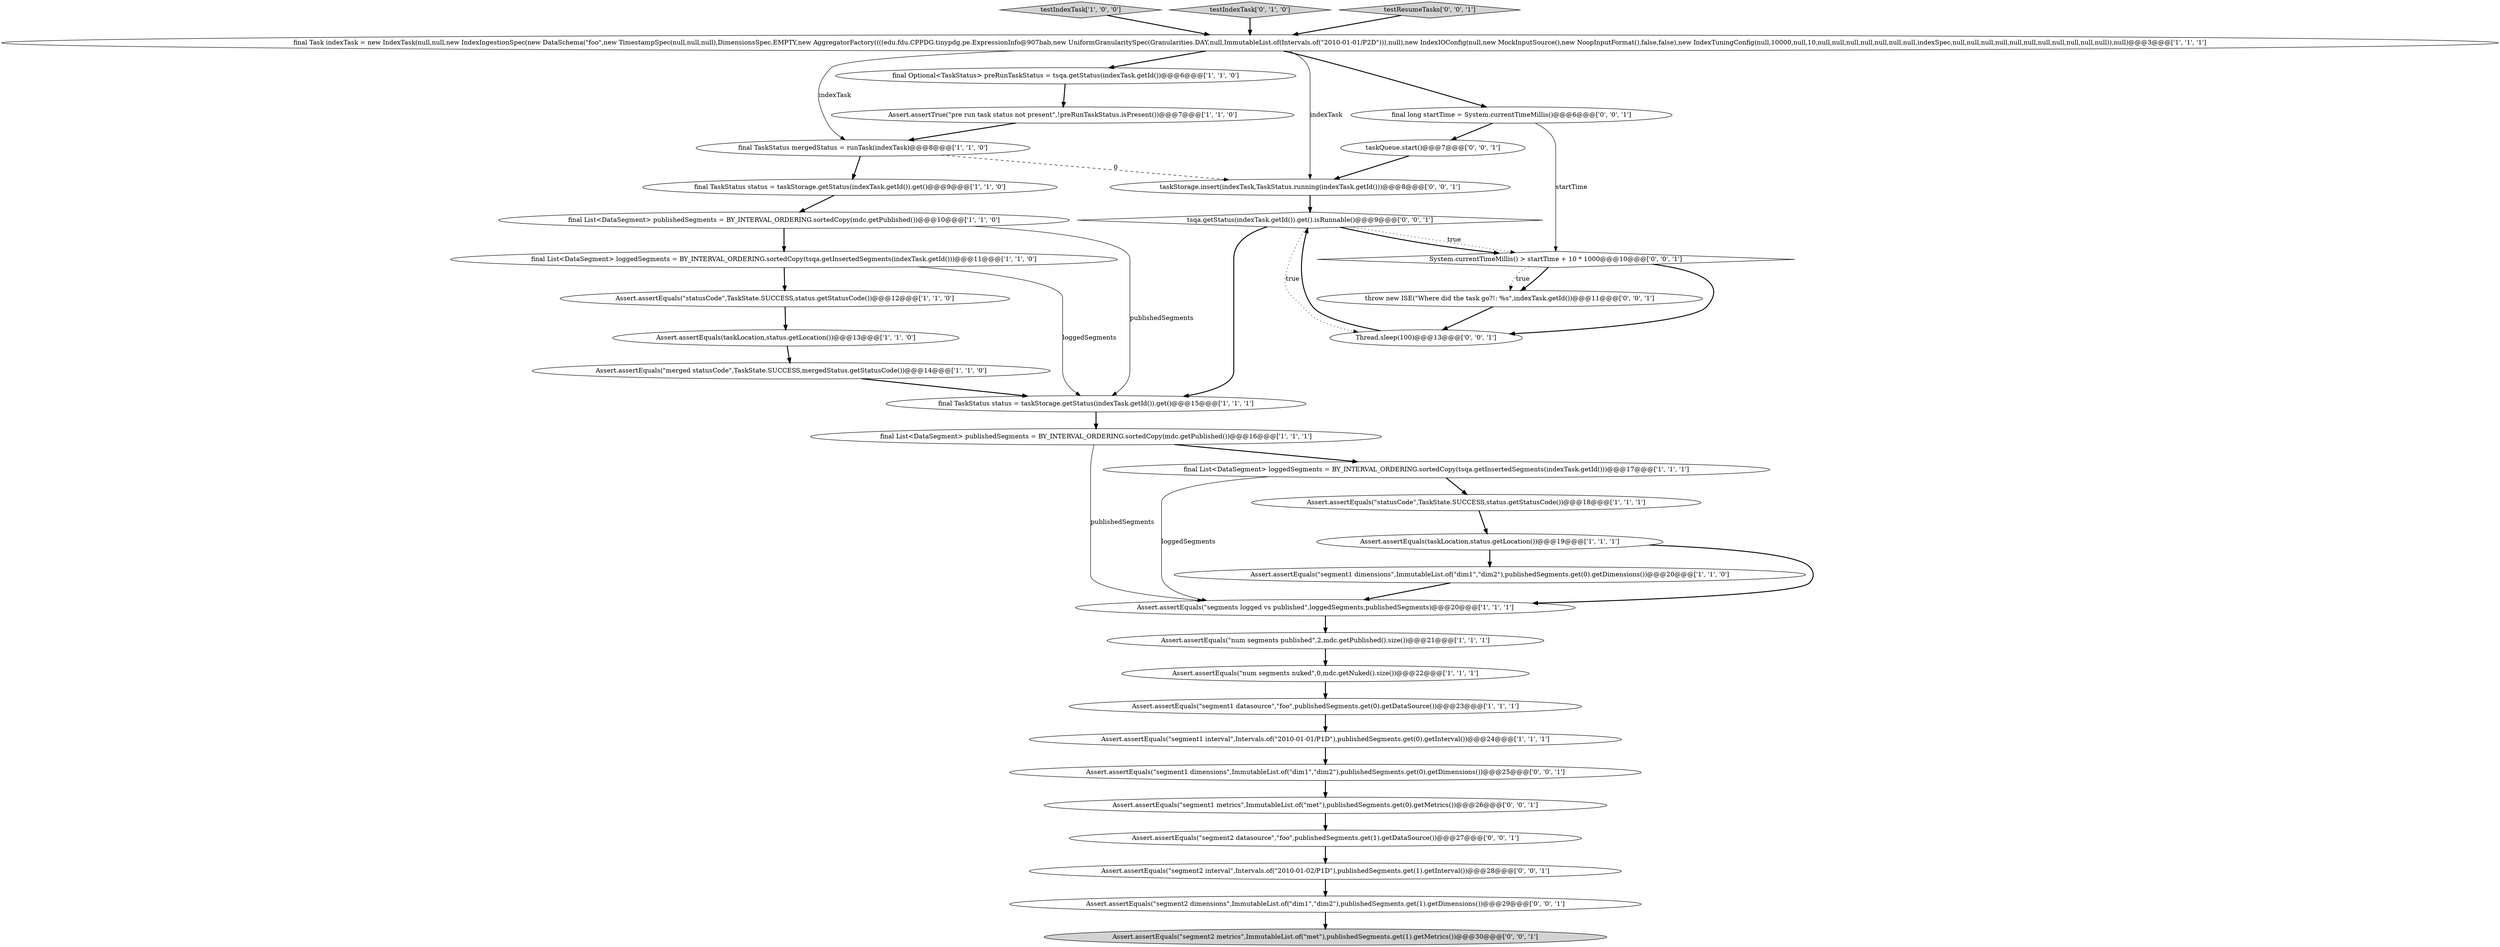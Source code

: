 digraph {
21 [style = filled, label = "final List<DataSegment> publishedSegments = BY_INTERVAL_ORDERING.sortedCopy(mdc.getPublished())@@@16@@@['1', '1', '1']", fillcolor = white, shape = ellipse image = "AAA0AAABBB1BBB"];
10 [style = filled, label = "Assert.assertEquals(\"statusCode\",TaskState.SUCCESS,status.getStatusCode())@@@12@@@['1', '1', '0']", fillcolor = white, shape = ellipse image = "AAA0AAABBB1BBB"];
27 [style = filled, label = "taskStorage.insert(indexTask,TaskStatus.running(indexTask.getId()))@@@8@@@['0', '0', '1']", fillcolor = white, shape = ellipse image = "AAA0AAABBB3BBB"];
34 [style = filled, label = "Assert.assertEquals(\"segment2 interval\",Intervals.of(\"2010-01-02/P1D\"),publishedSegments.get(1).getInterval())@@@28@@@['0', '0', '1']", fillcolor = white, shape = ellipse image = "AAA0AAABBB3BBB"];
15 [style = filled, label = "Assert.assertEquals(\"segment1 interval\",Intervals.of(\"2010-01-01/P1D\"),publishedSegments.get(0).getInterval())@@@24@@@['1', '1', '1']", fillcolor = white, shape = ellipse image = "AAA0AAABBB1BBB"];
18 [style = filled, label = "final TaskStatus status = taskStorage.getStatus(indexTask.getId()).get()@@@15@@@['1', '1', '1']", fillcolor = white, shape = ellipse image = "AAA0AAABBB1BBB"];
9 [style = filled, label = "final List<DataSegment> loggedSegments = BY_INTERVAL_ORDERING.sortedCopy(tsqa.getInsertedSegments(indexTask.getId()))@@@17@@@['1', '1', '1']", fillcolor = white, shape = ellipse image = "AAA0AAABBB1BBB"];
26 [style = filled, label = "Assert.assertEquals(\"segment2 dimensions\",ImmutableList.of(\"dim1\",\"dim2\"),publishedSegments.get(1).getDimensions())@@@29@@@['0', '0', '1']", fillcolor = white, shape = ellipse image = "AAA0AAABBB3BBB"];
12 [style = filled, label = "Assert.assertEquals(\"merged statusCode\",TaskState.SUCCESS,mergedStatus.getStatusCode())@@@14@@@['1', '1', '0']", fillcolor = white, shape = ellipse image = "AAA0AAABBB1BBB"];
24 [style = filled, label = "Assert.assertEquals(\"segment2 datasource\",\"foo\",publishedSegments.get(1).getDataSource())@@@27@@@['0', '0', '1']", fillcolor = white, shape = ellipse image = "AAA0AAABBB3BBB"];
31 [style = filled, label = "Thread.sleep(100)@@@13@@@['0', '0', '1']", fillcolor = white, shape = ellipse image = "AAA0AAABBB3BBB"];
17 [style = filled, label = "final List<DataSegment> publishedSegments = BY_INTERVAL_ORDERING.sortedCopy(mdc.getPublished())@@@10@@@['1', '1', '0']", fillcolor = white, shape = ellipse image = "AAA0AAABBB1BBB"];
16 [style = filled, label = "final Task indexTask = new IndexTask(null,null,new IndexIngestionSpec(new DataSchema(\"foo\",new TimestampSpec(null,null,null),DimensionsSpec.EMPTY,new AggregatorFactory((((edu.fdu.CPPDG.tinypdg.pe.ExpressionInfo@907bab,new UniformGranularitySpec(Granularities.DAY,null,ImmutableList.of(Intervals.of(\"2010-01-01/P2D\"))),null),new IndexIOConfig(null,new MockInputSource(),new NoopInputFormat(),false,false),new IndexTuningConfig(null,10000,null,10,null,null,null,null,null,null,null,indexSpec,null,null,null,null,null,null,null,null,null,null,null)),null)@@@3@@@['1', '1', '1']", fillcolor = white, shape = ellipse image = "AAA0AAABBB1BBB"];
28 [style = filled, label = "System.currentTimeMillis() > startTime + 10 * 1000@@@10@@@['0', '0', '1']", fillcolor = white, shape = diamond image = "AAA0AAABBB3BBB"];
7 [style = filled, label = "final TaskStatus status = taskStorage.getStatus(indexTask.getId()).get()@@@9@@@['1', '1', '0']", fillcolor = white, shape = ellipse image = "AAA0AAABBB1BBB"];
4 [style = filled, label = "Assert.assertEquals(taskLocation,status.getLocation())@@@13@@@['1', '1', '0']", fillcolor = white, shape = ellipse image = "AAA0AAABBB1BBB"];
23 [style = filled, label = "Assert.assertEquals(\"segment2 metrics\",ImmutableList.of(\"met\"),publishedSegments.get(1).getMetrics())@@@30@@@['0', '0', '1']", fillcolor = lightgray, shape = ellipse image = "AAA0AAABBB3BBB"];
1 [style = filled, label = "Assert.assertEquals(taskLocation,status.getLocation())@@@19@@@['1', '1', '1']", fillcolor = white, shape = ellipse image = "AAA0AAABBB1BBB"];
20 [style = filled, label = "final Optional<TaskStatus> preRunTaskStatus = tsqa.getStatus(indexTask.getId())@@@6@@@['1', '1', '0']", fillcolor = white, shape = ellipse image = "AAA0AAABBB1BBB"];
0 [style = filled, label = "Assert.assertTrue(\"pre run task status not present\",!preRunTaskStatus.isPresent())@@@7@@@['1', '1', '0']", fillcolor = white, shape = ellipse image = "AAA0AAABBB1BBB"];
13 [style = filled, label = "Assert.assertEquals(\"statusCode\",TaskState.SUCCESS,status.getStatusCode())@@@18@@@['1', '1', '1']", fillcolor = white, shape = ellipse image = "AAA0AAABBB1BBB"];
14 [style = filled, label = "Assert.assertEquals(\"num segments nuked\",0,mdc.getNuked().size())@@@22@@@['1', '1', '1']", fillcolor = white, shape = ellipse image = "AAA0AAABBB1BBB"];
29 [style = filled, label = "Assert.assertEquals(\"segment1 metrics\",ImmutableList.of(\"met\"),publishedSegments.get(0).getMetrics())@@@26@@@['0', '0', '1']", fillcolor = white, shape = ellipse image = "AAA0AAABBB3BBB"];
33 [style = filled, label = "Assert.assertEquals(\"segment1 dimensions\",ImmutableList.of(\"dim1\",\"dim2\"),publishedSegments.get(0).getDimensions())@@@25@@@['0', '0', '1']", fillcolor = white, shape = ellipse image = "AAA0AAABBB3BBB"];
19 [style = filled, label = "Assert.assertEquals(\"segments logged vs published\",loggedSegments,publishedSegments)@@@20@@@['1', '1', '1']", fillcolor = white, shape = ellipse image = "AAA0AAABBB1BBB"];
25 [style = filled, label = "tsqa.getStatus(indexTask.getId()).get().isRunnable()@@@9@@@['0', '0', '1']", fillcolor = white, shape = diamond image = "AAA0AAABBB3BBB"];
3 [style = filled, label = "final List<DataSegment> loggedSegments = BY_INTERVAL_ORDERING.sortedCopy(tsqa.getInsertedSegments(indexTask.getId()))@@@11@@@['1', '1', '0']", fillcolor = white, shape = ellipse image = "AAA0AAABBB1BBB"];
6 [style = filled, label = "testIndexTask['1', '0', '0']", fillcolor = lightgray, shape = diamond image = "AAA0AAABBB1BBB"];
32 [style = filled, label = "final long startTime = System.currentTimeMillis()@@@6@@@['0', '0', '1']", fillcolor = white, shape = ellipse image = "AAA0AAABBB3BBB"];
22 [style = filled, label = "testIndexTask['0', '1', '0']", fillcolor = lightgray, shape = diamond image = "AAA0AAABBB2BBB"];
2 [style = filled, label = "Assert.assertEquals(\"num segments published\",2,mdc.getPublished().size())@@@21@@@['1', '1', '1']", fillcolor = white, shape = ellipse image = "AAA0AAABBB1BBB"];
36 [style = filled, label = "throw new ISE(\"Where did the task go?!: %s\",indexTask.getId())@@@11@@@['0', '0', '1']", fillcolor = white, shape = ellipse image = "AAA0AAABBB3BBB"];
35 [style = filled, label = "testResumeTasks['0', '0', '1']", fillcolor = lightgray, shape = diamond image = "AAA0AAABBB3BBB"];
30 [style = filled, label = "taskQueue.start()@@@7@@@['0', '0', '1']", fillcolor = white, shape = ellipse image = "AAA0AAABBB3BBB"];
5 [style = filled, label = "Assert.assertEquals(\"segment1 dimensions\",ImmutableList.of(\"dim1\",\"dim2\"),publishedSegments.get(0).getDimensions())@@@20@@@['1', '1', '0']", fillcolor = white, shape = ellipse image = "AAA0AAABBB1BBB"];
8 [style = filled, label = "final TaskStatus mergedStatus = runTask(indexTask)@@@8@@@['1', '1', '0']", fillcolor = white, shape = ellipse image = "AAA0AAABBB1BBB"];
11 [style = filled, label = "Assert.assertEquals(\"segment1 datasource\",\"foo\",publishedSegments.get(0).getDataSource())@@@23@@@['1', '1', '1']", fillcolor = white, shape = ellipse image = "AAA0AAABBB1BBB"];
1->5 [style = bold, label=""];
21->19 [style = solid, label="publishedSegments"];
25->28 [style = bold, label=""];
31->25 [style = bold, label=""];
7->17 [style = bold, label=""];
28->36 [style = bold, label=""];
35->16 [style = bold, label=""];
22->16 [style = bold, label=""];
25->31 [style = dotted, label="true"];
28->31 [style = bold, label=""];
20->0 [style = bold, label=""];
30->27 [style = bold, label=""];
36->31 [style = bold, label=""];
25->18 [style = bold, label=""];
24->34 [style = bold, label=""];
28->36 [style = dotted, label="true"];
16->32 [style = bold, label=""];
25->28 [style = dotted, label="true"];
19->2 [style = bold, label=""];
3->18 [style = solid, label="loggedSegments"];
32->30 [style = bold, label=""];
16->27 [style = solid, label="indexTask"];
13->1 [style = bold, label=""];
11->15 [style = bold, label=""];
8->7 [style = bold, label=""];
33->29 [style = bold, label=""];
5->19 [style = bold, label=""];
3->10 [style = bold, label=""];
21->9 [style = bold, label=""];
34->26 [style = bold, label=""];
6->16 [style = bold, label=""];
16->8 [style = solid, label="indexTask"];
26->23 [style = bold, label=""];
2->14 [style = bold, label=""];
9->19 [style = solid, label="loggedSegments"];
12->18 [style = bold, label=""];
0->8 [style = bold, label=""];
10->4 [style = bold, label=""];
17->3 [style = bold, label=""];
4->12 [style = bold, label=""];
8->27 [style = dashed, label="0"];
32->28 [style = solid, label="startTime"];
18->21 [style = bold, label=""];
1->19 [style = bold, label=""];
29->24 [style = bold, label=""];
16->20 [style = bold, label=""];
14->11 [style = bold, label=""];
27->25 [style = bold, label=""];
17->18 [style = solid, label="publishedSegments"];
15->33 [style = bold, label=""];
9->13 [style = bold, label=""];
}
